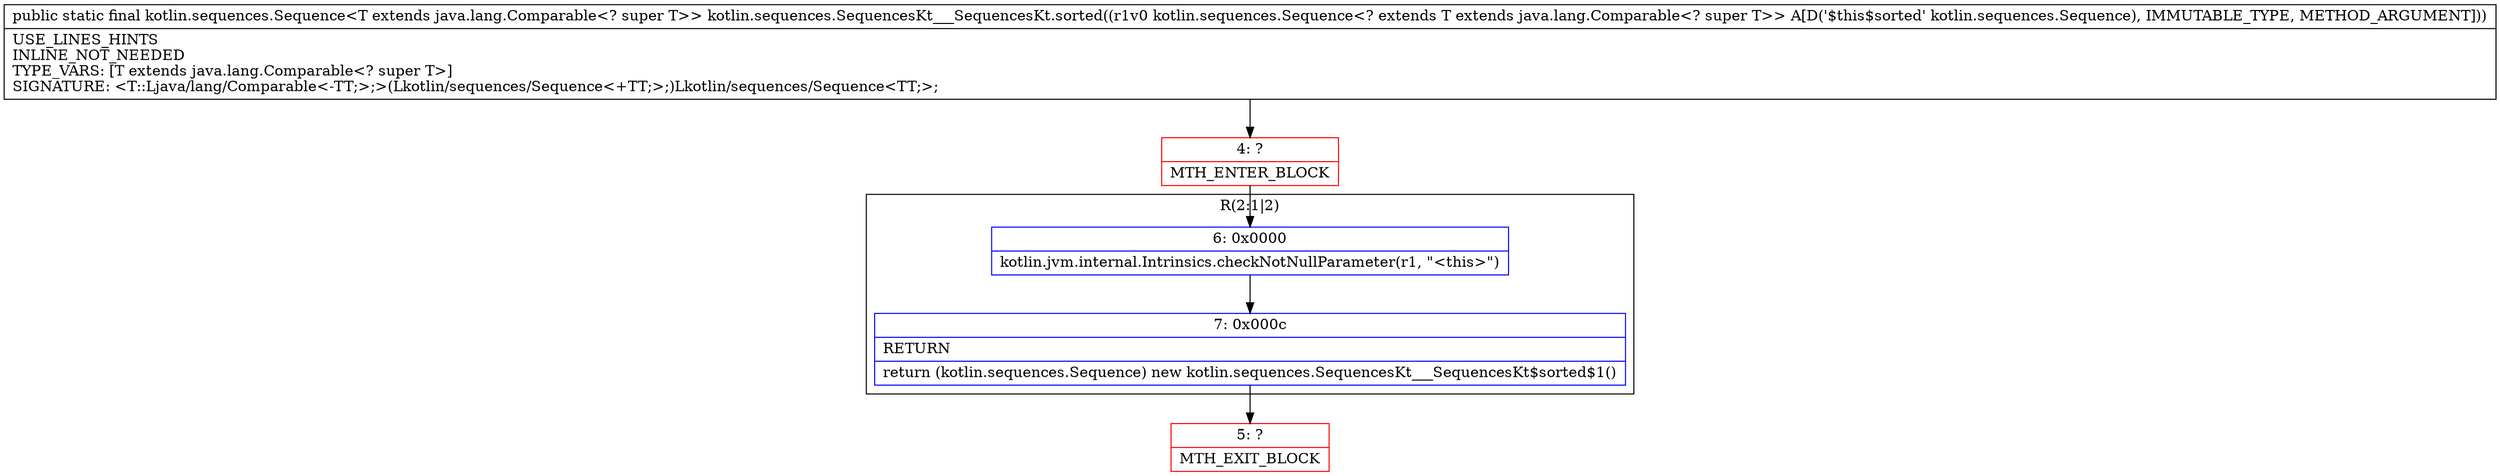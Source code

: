 digraph "CFG forkotlin.sequences.SequencesKt___SequencesKt.sorted(Lkotlin\/sequences\/Sequence;)Lkotlin\/sequences\/Sequence;" {
subgraph cluster_Region_2017069767 {
label = "R(2:1|2)";
node [shape=record,color=blue];
Node_6 [shape=record,label="{6\:\ 0x0000|kotlin.jvm.internal.Intrinsics.checkNotNullParameter(r1, \"\<this\>\")\l}"];
Node_7 [shape=record,label="{7\:\ 0x000c|RETURN\l|return (kotlin.sequences.Sequence) new kotlin.sequences.SequencesKt___SequencesKt$sorted$1()\l}"];
}
Node_4 [shape=record,color=red,label="{4\:\ ?|MTH_ENTER_BLOCK\l}"];
Node_5 [shape=record,color=red,label="{5\:\ ?|MTH_EXIT_BLOCK\l}"];
MethodNode[shape=record,label="{public static final kotlin.sequences.Sequence\<T extends java.lang.Comparable\<? super T\>\> kotlin.sequences.SequencesKt___SequencesKt.sorted((r1v0 kotlin.sequences.Sequence\<? extends T extends java.lang.Comparable\<? super T\>\> A[D('$this$sorted' kotlin.sequences.Sequence), IMMUTABLE_TYPE, METHOD_ARGUMENT]))  | USE_LINES_HINTS\lINLINE_NOT_NEEDED\lTYPE_VARS: [T extends java.lang.Comparable\<? super T\>]\lSIGNATURE: \<T::Ljava\/lang\/Comparable\<\-TT;\>;\>(Lkotlin\/sequences\/Sequence\<+TT;\>;)Lkotlin\/sequences\/Sequence\<TT;\>;\l}"];
MethodNode -> Node_4;Node_6 -> Node_7;
Node_7 -> Node_5;
Node_4 -> Node_6;
}

